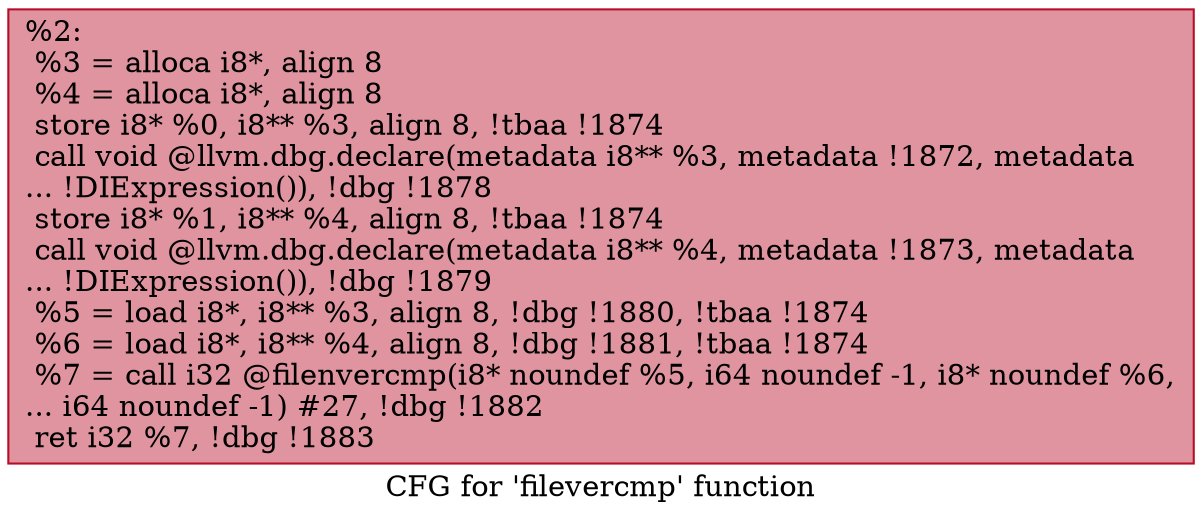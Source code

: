 digraph "CFG for 'filevercmp' function" {
	label="CFG for 'filevercmp' function";

	Node0x22228f0 [shape=record,color="#b70d28ff", style=filled, fillcolor="#b70d2870",label="{%2:\l  %3 = alloca i8*, align 8\l  %4 = alloca i8*, align 8\l  store i8* %0, i8** %3, align 8, !tbaa !1874\l  call void @llvm.dbg.declare(metadata i8** %3, metadata !1872, metadata\l... !DIExpression()), !dbg !1878\l  store i8* %1, i8** %4, align 8, !tbaa !1874\l  call void @llvm.dbg.declare(metadata i8** %4, metadata !1873, metadata\l... !DIExpression()), !dbg !1879\l  %5 = load i8*, i8** %3, align 8, !dbg !1880, !tbaa !1874\l  %6 = load i8*, i8** %4, align 8, !dbg !1881, !tbaa !1874\l  %7 = call i32 @filenvercmp(i8* noundef %5, i64 noundef -1, i8* noundef %6,\l... i64 noundef -1) #27, !dbg !1882\l  ret i32 %7, !dbg !1883\l}"];
}
